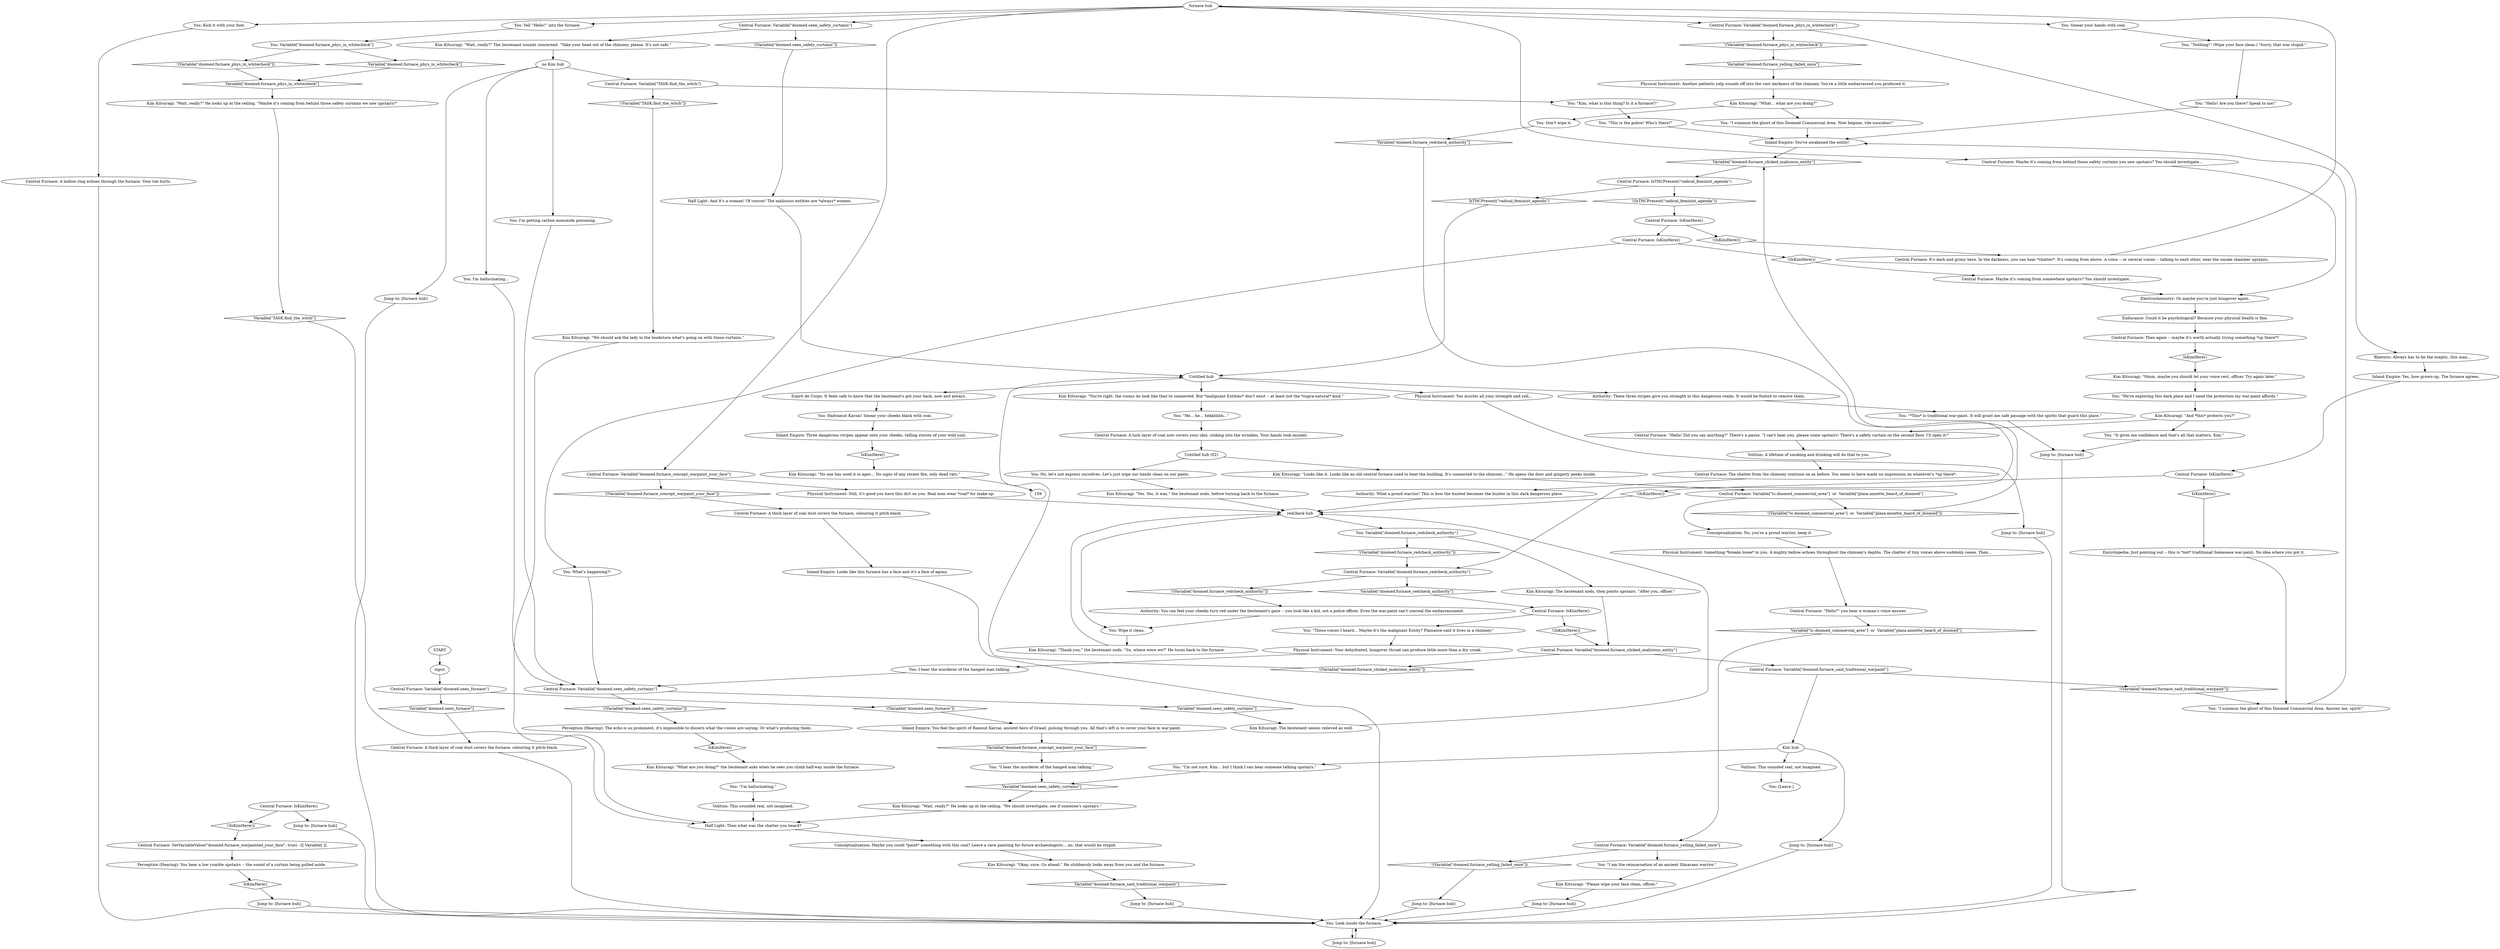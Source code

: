 # DOOMED / CENTRAL FURNACE
# This is an industrial oven on the first floor of Doomed. You can interact with it and contact Dicemaker.
# ==================================================
digraph G {
	  0 [label="START"];
	  1 [label="input"];
	  2 [label="Central Furnace: A thick layer of coal dust covers the furnace, colouring it pitch-black."];
	  3 [label="Inland Empire: Three dangerous stripes appear onto your cheeks, telling stories of your wild soul."];
	  4 [label="Central Furnace: A hollow ring echoes through the furnace. Your toe hurts."];
	  5 [label="You: Yell \"Hello!\" into the furnace."];
	  6 [label="You: Variable[\"doomed.furnace_phys_in_whitecheck\"]"];
	  7 [label="Variable[\"doomed.furnace_phys_in_whitecheck\"]", shape=diamond];
	  8 [label="!(Variable[\"doomed.furnace_phys_in_whitecheck\"])", shape=diamond];
	  9 [label="Kim Kitsuragi: \"And *this* protects you?\""];
	  10 [label="You: Wipe it clean."];
	  11 [label="Kim Kitsuragi: \"Hmm, maybe you should let your voice rest, officer. Try again later.\""];
	  12 [label="Central Furnace: The chatter from the chimney continue on as before. You seem to have made no impression on whatever's *up there*."];
	  13 [label="You: \"I'm not sure, Kim... but I think I can hear someone talking upstairs.\""];
	  14 [label="Electrochemistry: Or maybe you're just hungover again."];
	  15 [label="You: Smear your hands with coal."];
	  16 [label="You: No, let's not express ourselves. Let's just wipe our hands clean on our pants."];
	  17 [label="Kim Kitsuragi: \"Please wipe your face clean, officer.\""];
	  18 [label="Central Furnace: IsKimHere()"];
	  19 [label="IsKimHere()", shape=diamond];
	  20 [label="!(IsKimHere())", shape=diamond];
	  21 [label="Kim Kitsuragi: \"What are you doing?\" the lieutenant asks when he sees you climb half-way inside the furnace."];
	  22 [label="Endurance: Could it be psychological? Because your physical health is fine."];
	  23 [label="Kim Kitsuragi: \"Thank you,\" the lieutenant nods. \"So, where were we?\" He turns back to the furnace."];
	  24 [label="Central Furnace: \"Hello?\" you hear a woman's voice answer."];
	  25 [label="Inland Empire: Looks like this furnace has a face and it's a face of agony."];
	  26 [label="Authority: You can feel your cheeks turn red under the lieutenant's gaze -- you look like a kid, not a police officer. Even the war-paint can't conceal the embarrassment."];
	  27 [label="Untitled hub"];
	  28 [label="Central Furnace: Variable[\"doomed.seen_furnace\"]"];
	  29 [label="Variable[\"doomed.seen_furnace\"]", shape=diamond];
	  30 [label="!(Variable[\"doomed.seen_furnace\"])", shape=diamond];
	  31 [label="Central Furnace: Variable[\"doomed.seen_safety_curtains\"]"];
	  32 [label="Variable[\"doomed.seen_safety_curtains\"]", shape=diamond];
	  33 [label="!(Variable[\"doomed.seen_safety_curtains\"])", shape=diamond];
	  34 [label="Kim Kitsuragi: \"We should ask the lady in the bookstore what's going on with these curtains.\""];
	  35 [label="Central Furnace: Variable[\"doomed.furnace_redcheck_authority\"]"];
	  36 [label="Variable[\"doomed.furnace_redcheck_authority\"]", shape=diamond];
	  37 [label="!(Variable[\"doomed.furnace_redcheck_authority\"])", shape=diamond];
	  38 [label="You: \"It gives me confidence and that's all that matters, Kim.\""];
	  39 [label="Central Furnace: IsTHCPresent(\"radical_feminist_agenda\")"];
	  40 [label="IsTHCPresent(\"radical_feminist_agenda\")", shape=diamond];
	  41 [label="!(IsTHCPresent(\"radical_feminist_agenda\"))", shape=diamond];
	  42 [label="Central Furnace: SetVariableValue(\"doomed.furnace_warpainted_your_face\", true) --[[ Variable[ ]]"];
	  43 [label="You: I'm getting carbon monoxide poisoning."];
	  44 [label="Physical Instrument: Another pathetic yelp sounds off into the vast darkness of the chimney. You're a little embarrassed you produced it."];
	  45 [label="Central Furnace: IsKimHere()"];
	  46 [label="IsKimHere()", shape=diamond];
	  47 [label="!(IsKimHere())", shape=diamond];
	  48 [label="Jump to: [furnace hub]"];
	  49 [label="redcheck hub"];
	  50 [label="Physical Instrument: Something *breaks loose* in you. A mighty bellow echoes throughout the chimney's depths. The chatter of tiny voices above suddenly cease. Then..."];
	  51 [label="Kim Kitsuragi: \"Wait, really?\" He looks up at the ceiling. \"Maybe it's coming from behind those safety curtains we saw upstairs?\""];
	  52 [label="Kim Kitsuragi: \"Wait, really?\" He looks up at the ceiling. \"We should investigate, see if someone's upstairs.\""];
	  53 [label="Half Light: And it's a woman! Of course! The malicious entities are *always* women."];
	  54 [label="Central Furnace: IsKimHere()"];
	  55 [label="IsKimHere()", shape=diamond];
	  56 [label="!(IsKimHere())", shape=diamond];
	  57 [label="Central Furnace: IsKimHere()"];
	  58 [label="IsKimHere()", shape=diamond];
	  59 [label="!(IsKimHere())", shape=diamond];
	  60 [label="You: What's happening?!"];
	  61 [label="You: I'm hallucinating..."];
	  62 [label="Jump to: [furnace hub]"];
	  63 [label="You: [Leave.]"];
	  64 [label="Central Furnace: Variable[\"doomed.seen_safety_curtains\"]"];
	  65 [label="Variable[\"doomed.seen_safety_curtains\"]", shape=diamond];
	  66 [label="!(Variable[\"doomed.seen_safety_curtains\"])", shape=diamond];
	  67 [label="Kim Kitsuragi: \"Wait, really?\" The lieutenant sounds concerned. \"Take your head out of the chimney, please. It's not safe.\""];
	  68 [label="Volition: This sounded real, not imagined."];
	  69 [label="You: Hadramut Karzai! Smear your cheeks black with coal."];
	  70 [label="Kim Kitsuragi: \"Looks like it. Looks like an old central furnace used to heat the building. It's connected to the chimney...\" He opens the door and gingerly peeks inside."];
	  71 [label="You: \"This is the police! Who's there?\""];
	  72 [label="Authority: These three stripes give you strength in this dangerous realm. It would be foolish to remove them."];
	  73 [label="Central Furnace: IsKimHere()"];
	  74 [label="IsKimHere()", shape=diamond];
	  75 [label="!(IsKimHere())", shape=diamond];
	  76 [label="You: \"Those voices I heard... Maybe it's the malignant Entity? Plaisance said it lives in a chimney.\""];
	  77 [label="Central Furnace: Maybe it's coming from behind those safety curtains you saw upstairs? You should investigate..."];
	  78 [label="Kim Kitsuragi: The lieutenant seems relieved as well."];
	  79 [label="Encyclopedia: Just pointing out -- this is *not* traditional Semenese war-paint. No idea where you got it."];
	  80 [label="Jump to: [furnace hub]"];
	  81 [label="Central Furnace: It's dark and grimy here. In the darkness, you can hear *chatter*. It's coming from above. A voice -- or several voices -- talking to each other, near the smoke chamber upstairs."];
	  82 [label="Jump to: [furnace hub]"];
	  83 [label="Half Light: Then what was the chatter you heard?"];
	  84 [label="Inland Empire: Yes, how grown-up. The furnace agrees."];
	  85 [label="Kim Kitsuragi: \"Yes. Yes, it was,\" the lieutenant nods, before turning back to the furnace."];
	  86 [label="You: \"Hello! Are you there? Speak to me!\""];
	  87 [label="Physical Instrument: You muster all your strength and yell..."];
	  88 [label="Jump to: [furnace hub]"];
	  89 [label="You: \"We're exploring this dark place and I need the protection my war-paint affords.\""];
	  90 [label="You: \"*This* is traditional war-paint. It will grant me safe passage with the spirits that guard this place.\""];
	  91 [label="Central Furnace: \"Hello! Did you say anything?\" There's a pause. \"I can't hear you, please come upstairs! There's a safety curtain on the second floor, I'll open it!\""];
	  92 [label="Inland Empire: You've awakened the entity!"];
	  93 [label="Central Furnace: Variable[\"doomed.furnace_yelling_failed_once\"]"];
	  94 [label="Variable[\"doomed.furnace_yelling_failed_once\"]", shape=diamond];
	  95 [label="!(Variable[\"doomed.furnace_yelling_failed_once\"])", shape=diamond];
	  96 [label="You: \"I am the reincarnation of an ancient Iilmaraan warrior.\""];
	  97 [label="You: \"I summon the ghost of this Doomed Commercial Area. Now begone, vile succubus!\""];
	  98 [label="Esprit de Corps: It feels safe to know that the lieutenant's got your back, now and always."];
	  99 [label="no Kim hub"];
	  100 [label="Central Furnace: Maybe it's coming from somewhere upstairs? You should investigate..."];
	  101 [label="Perception (Hearing): The echo is so prominent, it's impossible to discern what the voices are saying. Or what's producing them."];
	  102 [label="furnace hub"];
	  103 [label="You: Look inside the furnace."];
	  104 [label="You: Kick it with your foot."];
	  105 [label="Central Furnace: Variable[\"doomed.furnace_phys_in_whitecheck\"]"];
	  106 [label="Variable[\"doomed.furnace_phys_in_whitecheck\"]", shape=diamond];
	  107 [label="!(Variable[\"doomed.furnace_phys_in_whitecheck\"])", shape=diamond];
	  108 [label="Rhetoric: Always has to be the sceptic, this man..."];
	  109 [label="You: \"He... he... hekkhhhh...\""];
	  110 [label="Jump to: [furnace hub]"];
	  111 [label="Kim Kitsuragi: \"What... what are you doing?\""];
	  112 [label="Kim Kitsuragi: \"No one has used it in ages... No signs of any recent fire, only dead rats.\""];
	  113 [label="Central Furnace: Variable[\"tc.doomed_commercial_area\"]  or  Variable[\"plaza.annette_heard_of_doomed\"]"];
	  114 [label="Variable[\"tc.doomed_commercial_area\"]  or  Variable[\"plaza.annette_heard_of_doomed\"]", shape=diamond];
	  115 [label="!(Variable[\"tc.doomed_commercial_area\"]  or  Variable[\"plaza.annette_heard_of_doomed\"])", shape=diamond];
	  116 [label="Conceptualization: No, you're a proud warrior, keep it."];
	  117 [label="Jump to: [furnace hub]"];
	  118 [label="Central Furnace: Variable[\"doomed.furnace_clicked_malicious_entity\"]"];
	  119 [label="Variable[\"doomed.furnace_clicked_malicious_entity\"]", shape=diamond];
	  120 [label="!(Variable[\"doomed.furnace_clicked_malicious_entity\"])", shape=diamond];
	  121 [label="Central Furnace: Variable[\"doomed.furnace_said_traditional_warpaint\"]"];
	  122 [label="Variable[\"doomed.furnace_said_traditional_warpaint\"]", shape=diamond];
	  123 [label="!(Variable[\"doomed.furnace_said_traditional_warpaint\"])", shape=diamond];
	  124 [label="Kim hub"];
	  125 [label="You: \"I'm hallucinating.\""];
	  126 [label="Jump to: [furnace hub]"];
	  127 [label="Conceptualization: Maybe you could *paint* something with this coal? Leave a cave painting for future archaeologists... no, that would be stupid."];
	  128 [label="Central Furnace: A thick layer of coal dust covers the furnace, colouring it pitch-black."];
	  129 [label="Inland Empire: You feel the spirit of Ramout Karzai, ancient hero of Graad, pulsing through you. All that's left is to cover your face in war-paint."];
	  130 [label="Untitled hub (02)"];
	  131 [label="You: \"I hear the murderer of the hanged man talking.\""];
	  132 [label="Volition: This sounded real, not imagined."];
	  133 [label="Central Furnace: Then again -- maybe it's worth actually trying something *up there*?"];
	  134 [label="Authority: What a proud warrior! This is how the hunted becomes the hunter in this dark dangerous place."];
	  135 [label="Perception (Hearing): You hear a low rumble upstairs -- the sound of a curtain being pulled aside."];
	  136 [label="Volition: A lifetime of smoking and drinking will do that to you."];
	  137 [label="You: I hear the murderer of the hanged man talking."];
	  138 [label="Central Furnace: Variable[\"TASK.find_the_witch\"]"];
	  139 [label="Variable[\"TASK.find_the_witch\"]", shape=diamond];
	  140 [label="!(Variable[\"TASK.find_the_witch\"])", shape=diamond];
	  141 [label="You: \"Kim, what is this thing? Is it a furnace?!\""];
	  142 [label="Central Furnace: Variable[\"doomed.furnace_concept_warpaint_your_face\"]"];
	  143 [label="Variable[\"doomed.furnace_concept_warpaint_your_face\"]", shape=diamond];
	  144 [label="!(Variable[\"doomed.furnace_concept_warpaint_your_face\"])", shape=diamond];
	  145 [label="Physical Instrument: Still, it's good you have this dirt on you. Real men wear *coal* for make-up."];
	  146 [label="Kim Kitsuragi: \"Okay, sure. Go ahead.\" He stubbornly looks away from you and the furnace."];
	  147 [label="Jump to: [furnace hub]"];
	  148 [label="You: \"I summon the ghost of this Doomed Commercial Area. Answer me, spirit!\""];
	  149 [label="Kim Kitsuragi: \"You're right, the rooms do look like they're connected. But *malignant Entities* don't exist -- at least not the *supra-natural* kind.\""];
	  150 [label="Physical Instrument: Your dehydrated, hungover throat can produce little more than a dry croak."];
	  151 [label="Central Furnace: A lush layer of coal now covers your skin, sinking into the wrinkles. Your hands look ancient."];
	  152 [label="You: \"Nothing!\" (Wipe your face clean.) \"Sorry, that was stupid.\""];
	  153 [label="You: Don't wipe it."];
	  154 [label="You: Variable[\"doomed.furnace_redcheck_authority\"]"];
	  155 [label="Variable[\"doomed.furnace_redcheck_authority\"]", shape=diamond];
	  156 [label="!(Variable[\"doomed.furnace_redcheck_authority\"])", shape=diamond];
	  157 [label="Kim Kitsuragi: The lieutenant nods, then points upstairs. \"After you, officer.\""];
	  158 [label="Jump to: [furnace hub]"];
	  0 -> 1
	  1 -> 28
	  2 -> 103
	  3 -> 46
	  4 -> 103
	  5 -> 6
	  6 -> 8
	  6 -> 7
	  7 -> 106
	  8 -> 106
	  9 -> 91
	  9 -> 38
	  10 -> 23
	  11 -> 89
	  12 -> 134
	  13 -> 65
	  14 -> 22
	  15 -> 152
	  16 -> 85
	  17 -> 117
	  18 -> 19
	  18 -> 20
	  19 -> 79
	  20 -> 49
	  21 -> 125
	  22 -> 133
	  23 -> 49
	  24 -> 114
	  25 -> 103
	  26 -> 10
	  27 -> 72
	  27 -> 98
	  27 -> 149
	  27 -> 87
	  28 -> 29
	  28 -> 30
	  29 -> 2
	  30 -> 129
	  31 -> 32
	  31 -> 33
	  32 -> 78
	  33 -> 101
	  34 -> 83
	  35 -> 36
	  35 -> 37
	  36 -> 73
	  37 -> 26
	  38 -> 147
	  39 -> 40
	  39 -> 41
	  40 -> 27
	  41 -> 54
	  42 -> 135
	  43 -> 31
	  44 -> 111
	  45 -> 48
	  45 -> 47
	  46 -> 112
	  47 -> 42
	  48 -> 103
	  49 -> 154
	  49 -> 10
	  50 -> 24
	  51 -> 139
	  52 -> 83
	  53 -> 27
	  54 -> 56
	  54 -> 57
	  55 -> 11
	  56 -> 81
	  57 -> 59
	  57 -> 60
	  58 -> 21
	  59 -> 100
	  60 -> 31
	  61 -> 31
	  62 -> 103
	  64 -> 66
	  64 -> 67
	  65 -> 52
	  66 -> 53
	  67 -> 99
	  68 -> 83
	  69 -> 3
	  70 -> 113
	  71 -> 92
	  72 -> 90
	  73 -> 75
	  73 -> 76
	  74 -> 158
	  75 -> 118
	  76 -> 150
	  77 -> 14
	  78 -> 49
	  79 -> 148
	  80 -> 103
	  81 -> 102
	  82 -> 103
	  83 -> 127
	  84 -> 18
	  85 -> 49
	  86 -> 92
	  87 -> 110
	  88 -> 103
	  89 -> 9
	  90 -> 147
	  91 -> 136
	  92 -> 119
	  93 -> 96
	  93 -> 95
	  94 -> 44
	  95 -> 88
	  96 -> 17
	  97 -> 92
	  98 -> 69
	  99 -> 138
	  99 -> 43
	  99 -> 61
	  99 -> 62
	  100 -> 14
	  101 -> 58
	  102 -> 64
	  102 -> 5
	  102 -> 104
	  102 -> 105
	  102 -> 77
	  102 -> 142
	  102 -> 15
	  103 -> 82
	  104 -> 4
	  105 -> 107
	  105 -> 108
	  106 -> 51
	  107 -> 94
	  108 -> 84
	  109 -> 151
	  110 -> 103
	  111 -> 97
	  111 -> 153
	  112 -> 159
	  113 -> 115
	  113 -> 116
	  114 -> 93
	  115 -> 119
	  116 -> 50
	  117 -> 103
	  118 -> 120
	  118 -> 121
	  119 -> 39
	  120 -> 27
	  121 -> 123
	  121 -> 124
	  122 -> 80
	  123 -> 148
	  124 -> 132
	  124 -> 13
	  124 -> 126
	  125 -> 68
	  126 -> 103
	  127 -> 146
	  128 -> 25
	  129 -> 143
	  130 -> 16
	  130 -> 70
	  131 -> 65
	  132 -> 63
	  133 -> 55
	  134 -> 49
	  135 -> 74
	  136 -> 12
	  137 -> 31
	  138 -> 140
	  138 -> 141
	  139 -> 83
	  140 -> 34
	  141 -> 71
	  142 -> 144
	  142 -> 145
	  143 -> 131
	  144 -> 128
	  145 -> 49
	  146 -> 122
	  147 -> 103
	  148 -> 92
	  149 -> 109
	  150 -> 137
	  151 -> 130
	  152 -> 86
	  153 -> 155
	  154 -> 156
	  154 -> 157
	  155 -> 35
	  156 -> 35
	  157 -> 118
	  158 -> 103
}

